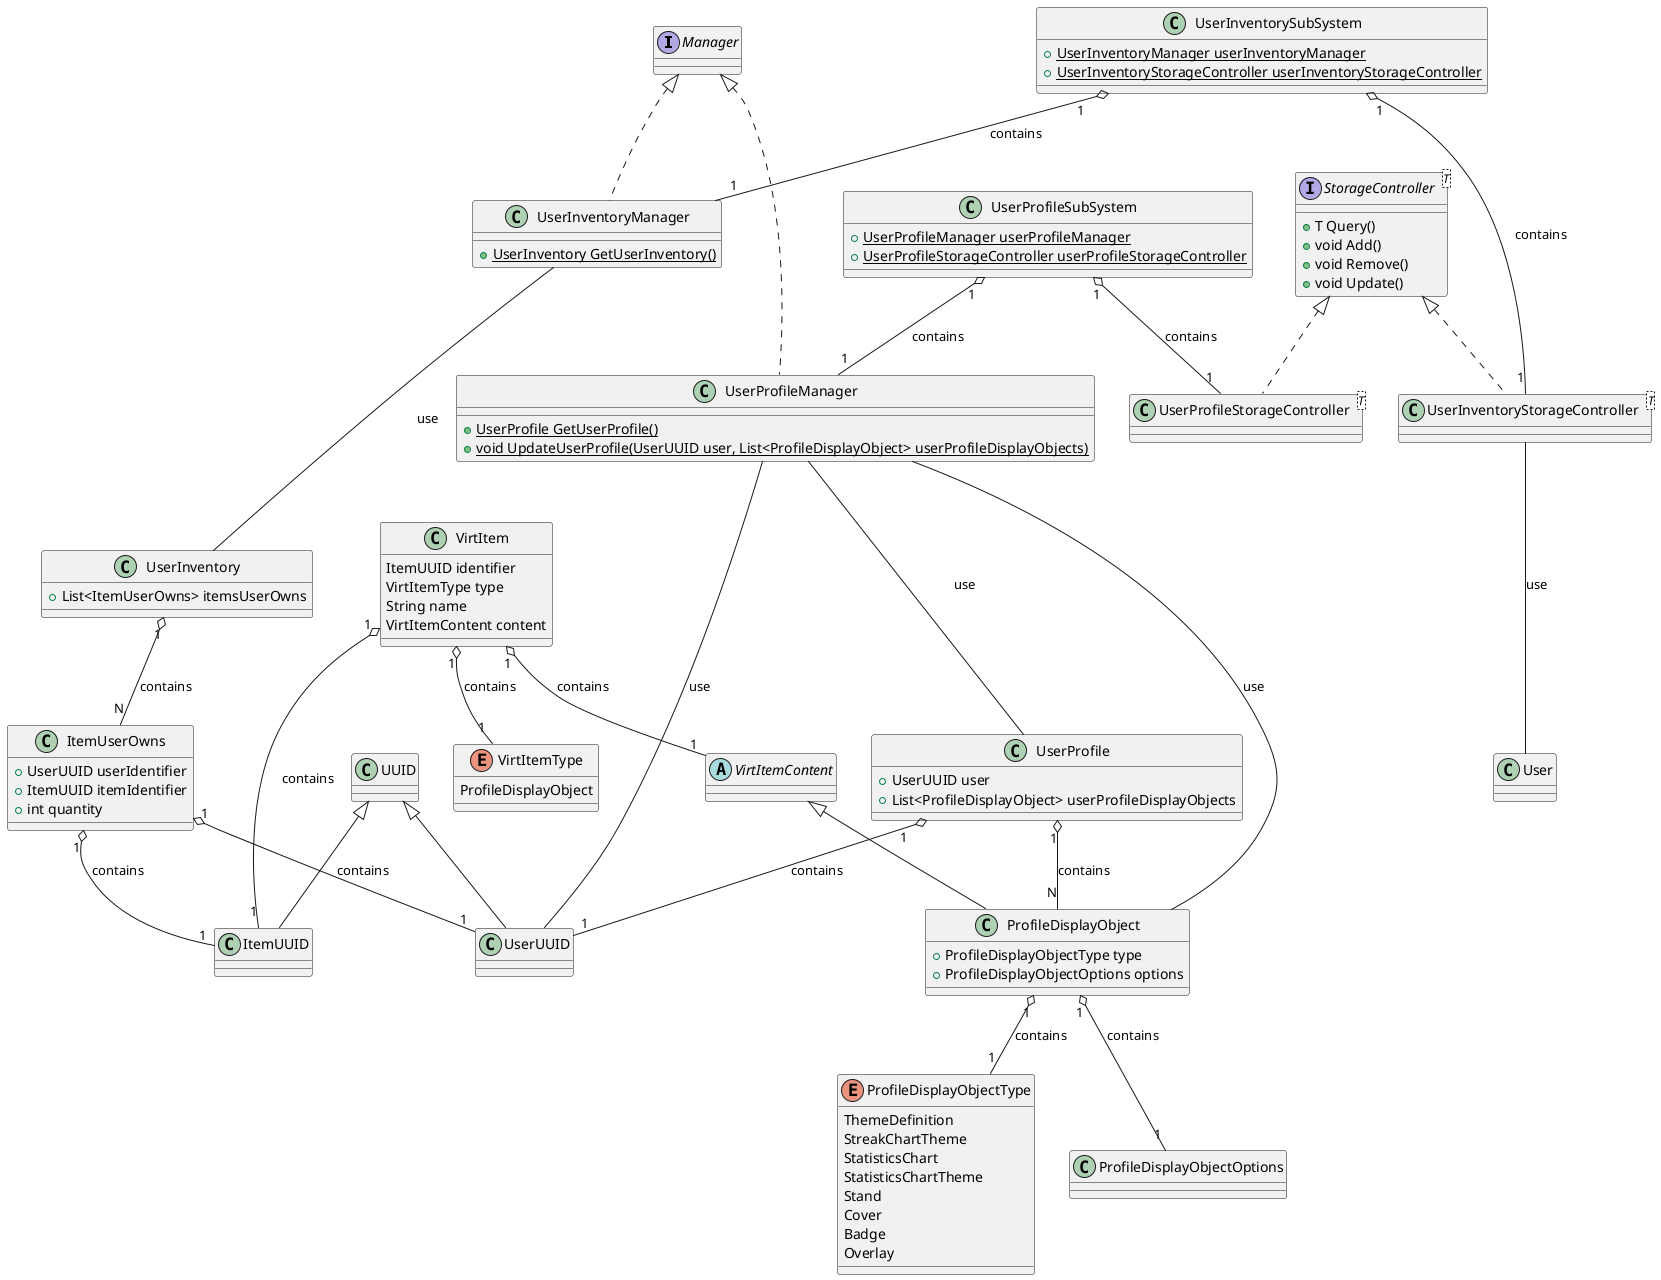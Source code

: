 @startuml
Interface Manager
Interface StorageController<T> {
    + T Query()
    + void Add()
    + void Remove()
    + void Update()
}
class UUID {}
class UserUUID extends UUID {}
class ItemUUID extends UUID {}

enum VirtItemType {
    ProfileDisplayObject
}

class VirtItem {
    ItemUUID identifier
    VirtItemType type
    String name
    VirtItemContent content
}

VirtItem "1" o-- "1" ItemUUID : contains
VirtItem "1" o-- "1" VirtItemType : contains
VirtItem "1" o-- "1" VirtItemContent : contains

abstract class VirtItemContent {}

' UserInventory
class ItemUserOwns {
    + UserUUID userIdentifier
    + ItemUUID itemIdentifier
    + int quantity
}

ItemUserOwns "1" o-- "1" UserUUID : contains
ItemUserOwns "1" o-- "1" ItemUUID : contains

class UserInventory {
    + List<ItemUserOwns> itemsUserOwns
}

UserInventory "1" o-- "N" ItemUserOwns : contains

class UserInventoryManager implements Manager {
    + {static} UserInventory GetUserInventory()
}

UserInventoryManager --- UserInventory : use

class UserInventoryStorageController<T> implements StorageController {}
UserInventoryStorageController --- User : use

class UserInventorySubSystem {
    + {static} UserInventoryManager userInventoryManager
    + {static} UserInventoryStorageController userInventoryStorageController
}

UserInventorySubSystem "1" o-- "1" UserInventoryManager : contains
UserInventorySubSystem "1" o-- "1" UserInventoryStorageController : contains

' UserProfile
enum ProfileDisplayObjectType {
    ThemeDefinition
    StreakChartTheme
    StatisticsChart
    StatisticsChartTheme
    Stand
    Cover
    Badge
    Overlay
}

class ProfileDisplayObjectOptions {}

class ProfileDisplayObject extends VirtItemContent {
    + ProfileDisplayObjectType type
    + ProfileDisplayObjectOptions options
}

ProfileDisplayObject "1" o-- "1" ProfileDisplayObjectType : contains
ProfileDisplayObject "1" o-- "1" ProfileDisplayObjectOptions : contains

class UserProfile {
    + UserUUID user
    + List<ProfileDisplayObject> userProfileDisplayObjects
}

UserProfile "1" o-- "1" UserUUID : contains
UserProfile "1" o-- "N" ProfileDisplayObject : contains

class UserProfileManager implements Manager {
    + {static} UserProfile GetUserProfile()
    + {static} void UpdateUserProfile(UserUUID user, List<ProfileDisplayObject> userProfileDisplayObjects)
}
UserProfileManager --- UserUUID : use
UserProfileManager --- UserProfile : use
UserProfileManager --- ProfileDisplayObject : use

class UserProfileStorageController<T> implements StorageController {}

class UserProfileSubSystem {
    + {static} UserProfileManager userProfileManager
    + {static} UserProfileStorageController userProfileStorageController
}

UserProfileSubSystem "1" o-- "1" UserProfileManager : contains
UserProfileSubSystem "1" o-- "1" UserProfileStorageController : contains

@enduml
